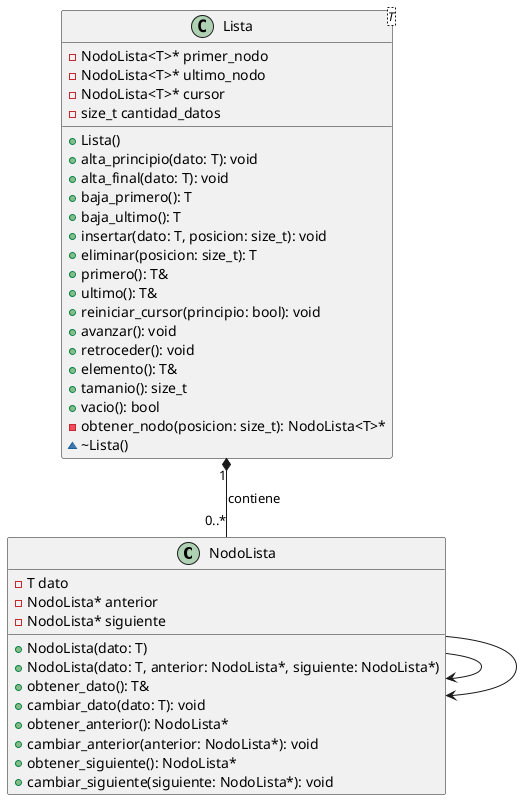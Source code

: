 @startuml

class NodoLista {
    - T dato
    - NodoLista* anterior
    - NodoLista* siguiente

    + NodoLista(dato: T)
    + NodoLista(dato: T, anterior: NodoLista*, siguiente: NodoLista*)
    + obtener_dato(): T&
    + cambiar_dato(dato: T): void
    + obtener_anterior(): NodoLista*
    + cambiar_anterior(anterior: NodoLista*): void
    + obtener_siguiente(): NodoLista*
    + cambiar_siguiente(siguiente: NodoLista*): void
}

class Lista<T> {
    - NodoLista<T>* primer_nodo
    - NodoLista<T>* ultimo_nodo
    - NodoLista<T>* cursor
    - size_t cantidad_datos

    + Lista()
    + alta_principio(dato: T): void
    + alta_final(dato: T): void
    + baja_primero(): T
    + baja_ultimo(): T
    + insertar(dato: T, posicion: size_t): void
    + eliminar(posicion: size_t): T
    + primero(): T&
    + ultimo(): T&
    + reiniciar_cursor(principio: bool): void
    + avanzar(): void
    + retroceder(): void
    + elemento(): T&
    + tamanio(): size_t
    + vacio(): bool
    - obtener_nodo(posicion: size_t): NodoLista<T>*
    ~ ~Lista()
}

Lista "1" *-- "0..*" NodoLista : contiene
NodoLista --> NodoLista
NodoLista --> NodoLista




@enduml